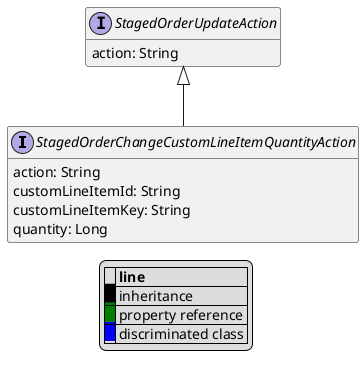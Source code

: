 @startuml

hide empty fields
hide empty methods
legend
|= |= line |
|<back:black>   </back>| inheritance |
|<back:green>   </back>| property reference |
|<back:blue>   </back>| discriminated class |
endlegend
interface StagedOrderChangeCustomLineItemQuantityAction [[StagedOrderChangeCustomLineItemQuantityAction.svg]] extends StagedOrderUpdateAction {
    action: String
    customLineItemId: String
    customLineItemKey: String
    quantity: Long
}
interface StagedOrderUpdateAction [[StagedOrderUpdateAction.svg]]  {
    action: String
}





@enduml
